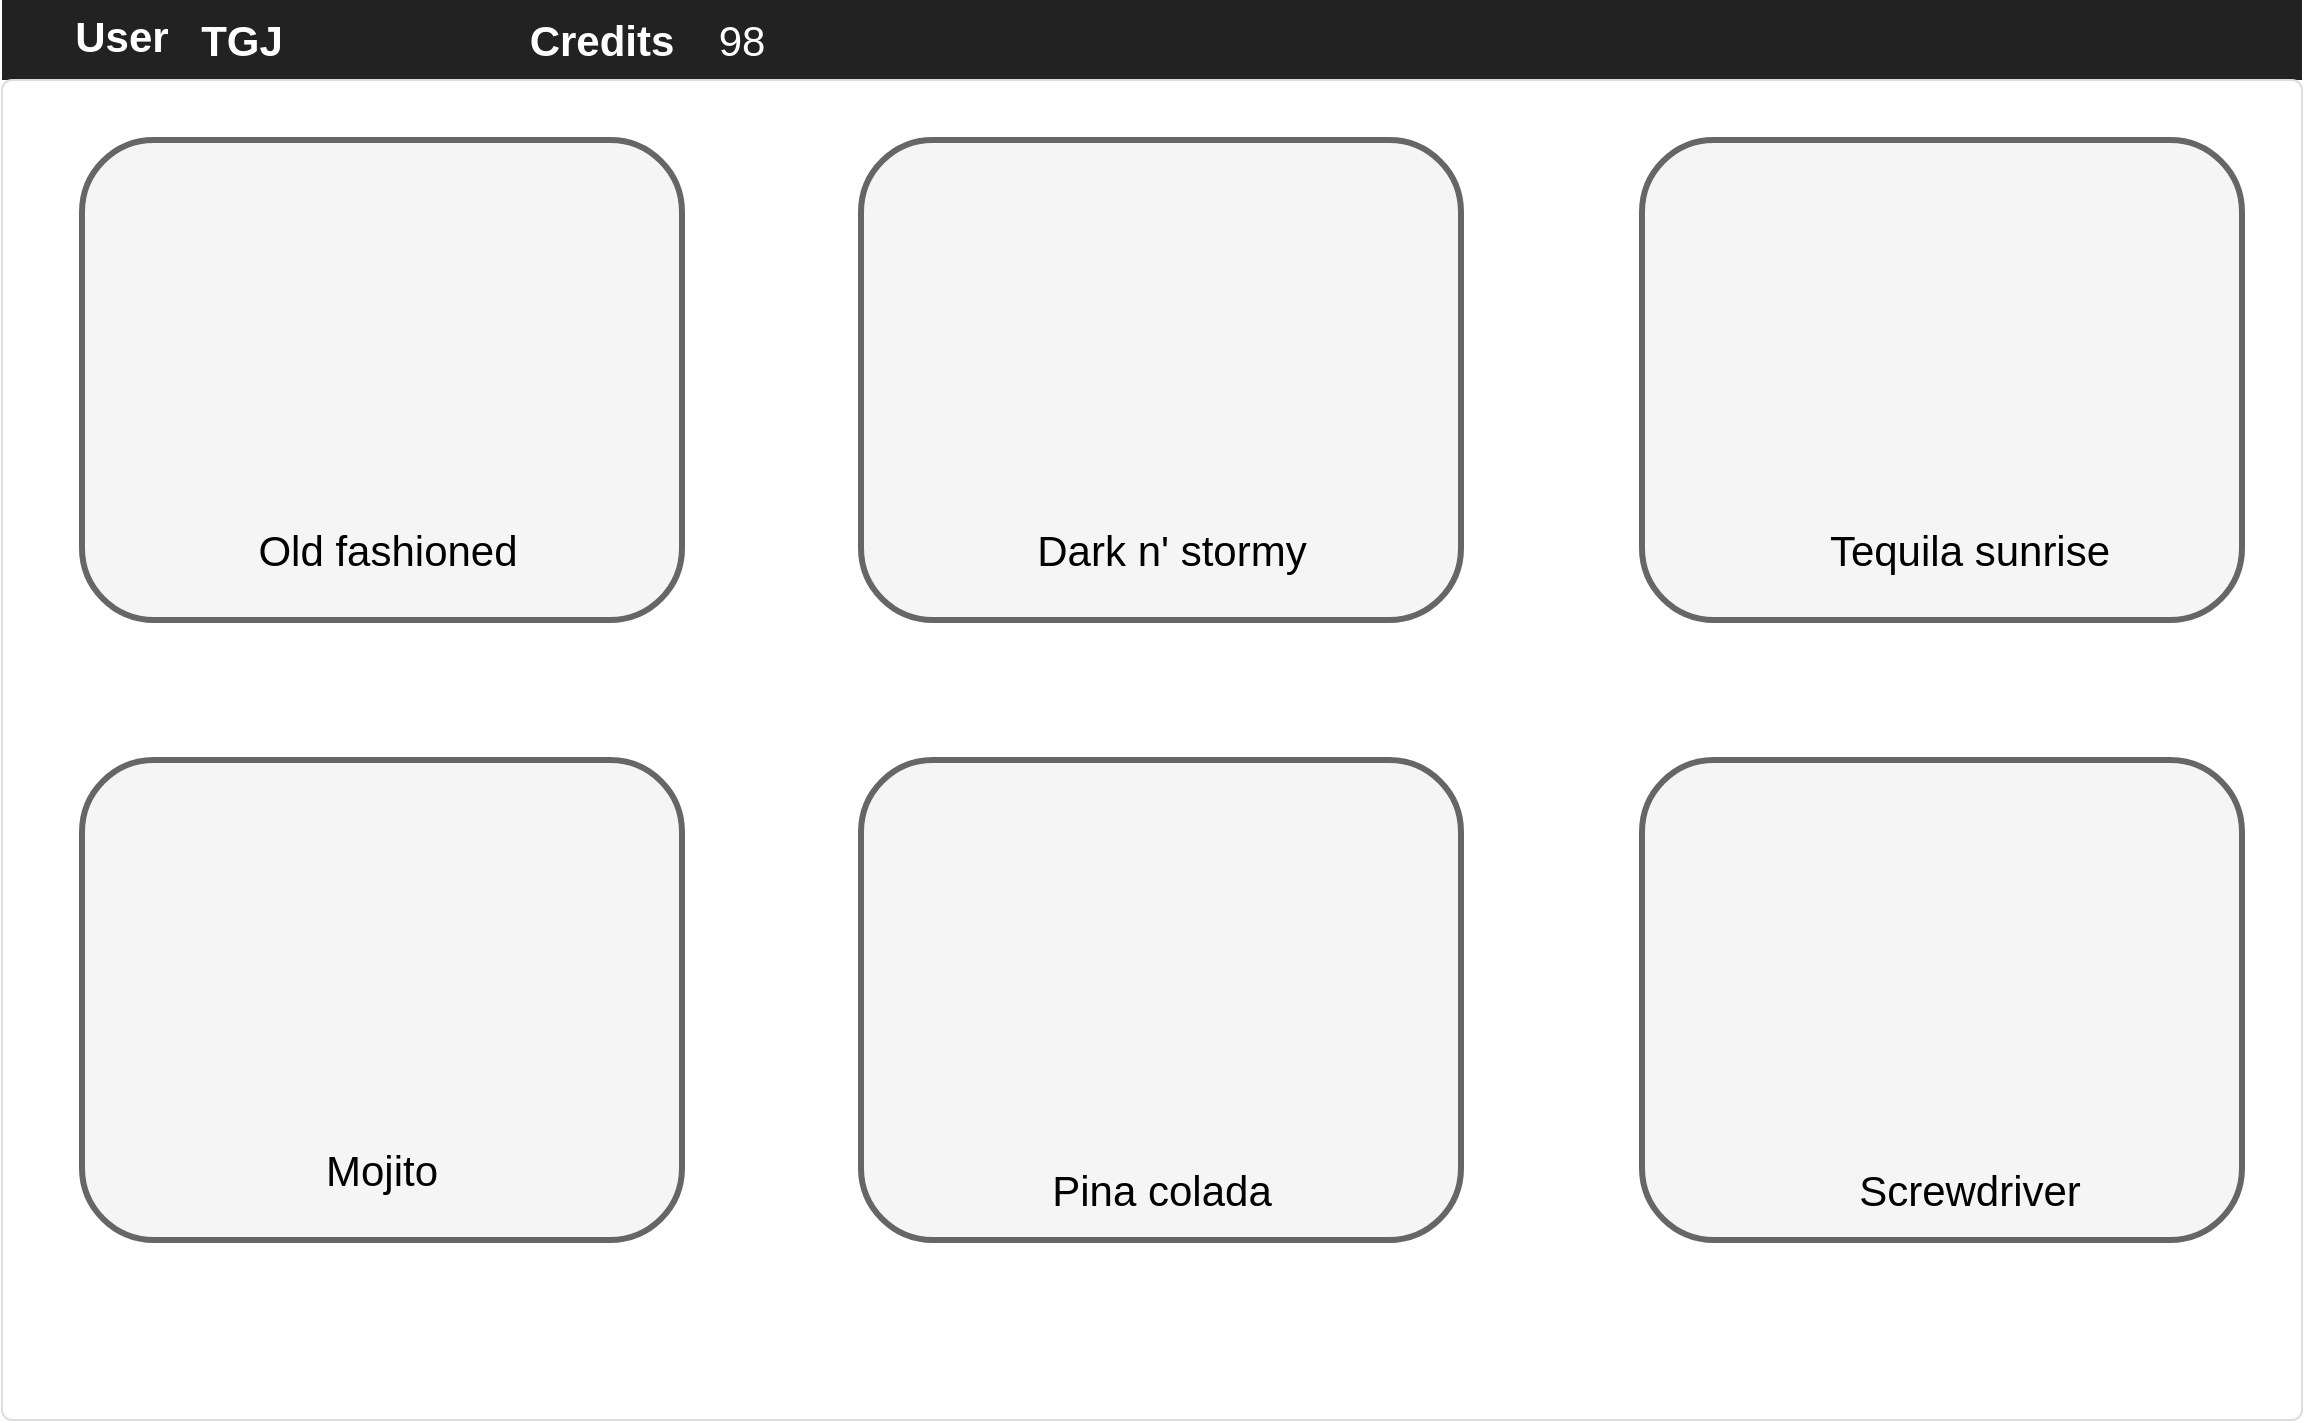 <mxfile version="16.0.0" type="github"><diagram name="Page-1" id="c9db0220-8083-56f3-ca83-edcdcd058819"><mxGraphModel dx="1350" dy="764" grid="1" gridSize="10" guides="1" tooltips="1" connect="1" arrows="1" fold="1" page="1" pageScale="1.5" pageWidth="826" pageHeight="1169" background="#ffffff" math="0" shadow="0"><root><mxCell id="0" style=";html=1;"/><mxCell id="1" style=";html=1;" parent="0"/><mxCell id="3d76a8aef4d5c911-1" value="" style="html=1;shadow=0;dashed=0;shape=mxgraph.bootstrap.rect;fillColor=#222222;strokeColor=none;whiteSpace=wrap;rounded=0;fontSize=12;fontColor=#000000;align=center;" parent="1" vertex="1"><mxGeometry x="40" y="70" width="1150" height="40" as="geometry"/></mxCell><mxCell id="3d76a8aef4d5c911-11" value="" style="html=1;shadow=0;dashed=0;shape=mxgraph.bootstrap.rrect;rSize=5;strokeColor=#dddddd;rounded=0;fontSize=12;align=center;" parent="1" vertex="1"><mxGeometry x="40" y="110" width="1150" height="670" as="geometry"/></mxCell><mxCell id="PIFYBtvp03k6-455TFPj-1" value="&lt;div style=&quot;font-size: 21px&quot;&gt;&lt;font style=&quot;font-size: 21px&quot;&gt;&lt;b&gt;&lt;font style=&quot;font-size: 21px&quot; color=&quot;#FFFFFF&quot;&gt;User&lt;/font&gt;&lt;/b&gt;&lt;/font&gt;&lt;/div&gt;&lt;div style=&quot;font-size: 21px&quot;&gt;&lt;font style=&quot;font-size: 21px&quot;&gt;&lt;b&gt;&lt;font style=&quot;font-size: 21px&quot; color=&quot;#FFFFFF&quot;&gt;&lt;br&gt;&lt;/font&gt;&lt;/b&gt;&lt;/font&gt;&lt;/div&gt;" style="text;html=1;strokeColor=none;fillColor=none;align=center;verticalAlign=middle;whiteSpace=wrap;rounded=0;fontColor=#000000;" parent="1" vertex="1"><mxGeometry x="70" y="86" width="60" height="30" as="geometry"/></mxCell><mxCell id="PIFYBtvp03k6-455TFPj-2" value="&lt;b&gt;TGJ&lt;/b&gt;" style="text;html=1;strokeColor=none;fillColor=none;align=center;verticalAlign=middle;whiteSpace=wrap;rounded=0;labelBackgroundColor=none;fontSize=21;fontColor=#FFFFFF;" parent="1" vertex="1"><mxGeometry x="130" y="75" width="60" height="30" as="geometry"/></mxCell><mxCell id="PIFYBtvp03k6-455TFPj-4" value="&lt;b&gt;Credits&lt;/b&gt;" style="text;html=1;strokeColor=none;fillColor=none;align=center;verticalAlign=middle;whiteSpace=wrap;rounded=0;labelBackgroundColor=none;fontSize=21;fontColor=#FFFFFF;" parent="1" vertex="1"><mxGeometry x="310" y="75" width="60" height="30" as="geometry"/></mxCell><mxCell id="PIFYBtvp03k6-455TFPj-5" value="&lt;div&gt;98&lt;/div&gt;" style="text;html=1;strokeColor=none;fillColor=none;align=center;verticalAlign=middle;whiteSpace=wrap;rounded=0;labelBackgroundColor=none;fontSize=21;fontColor=#FFFFFF;" parent="1" vertex="1"><mxGeometry x="380" y="75" width="60" height="30" as="geometry"/></mxCell><mxCell id="PIFYBtvp03k6-455TFPj-6" value="" style="rounded=1;whiteSpace=wrap;html=1;labelBackgroundColor=none;fontSize=21;fontColor=#333333;fillColor=#f5f5f5;strokeColor=#666666;strokeWidth=3;" parent="1" vertex="1"><mxGeometry x="80" y="140" width="300" height="240" as="geometry"/></mxCell><mxCell id="PIFYBtvp03k6-455TFPj-7" value="" style="rounded=1;whiteSpace=wrap;html=1;labelBackgroundColor=none;fontSize=21;fontColor=#333333;fillColor=#f5f5f5;strokeColor=#666666;strokeWidth=3;" parent="1" vertex="1"><mxGeometry x="469.5" y="140" width="300" height="240" as="geometry"/></mxCell><mxCell id="PIFYBtvp03k6-455TFPj-8" value="" style="rounded=1;whiteSpace=wrap;html=1;labelBackgroundColor=none;fontSize=21;fontColor=#333333;fillColor=#f5f5f5;strokeColor=#666666;strokeWidth=3;" parent="1" vertex="1"><mxGeometry x="860" y="140" width="300" height="240" as="geometry"/></mxCell><mxCell id="PIFYBtvp03k6-455TFPj-9" value="" style="rounded=1;whiteSpace=wrap;html=1;labelBackgroundColor=none;fontSize=21;fontColor=#333333;fillColor=#f5f5f5;strokeColor=#666666;strokeWidth=3;" parent="1" vertex="1"><mxGeometry x="80" y="450" width="300" height="240" as="geometry"/></mxCell><mxCell id="PIFYBtvp03k6-455TFPj-10" value="" style="rounded=1;whiteSpace=wrap;html=1;labelBackgroundColor=none;fontSize=21;fontColor=#333333;fillColor=#f5f5f5;strokeColor=#666666;strokeWidth=3;" parent="1" vertex="1"><mxGeometry x="469.5" y="450" width="300" height="240" as="geometry"/></mxCell><mxCell id="PIFYBtvp03k6-455TFPj-11" value="" style="rounded=1;whiteSpace=wrap;html=1;labelBackgroundColor=none;fontSize=21;fontColor=#333333;fillColor=#f5f5f5;strokeColor=#666666;strokeWidth=3;" parent="1" vertex="1"><mxGeometry x="860" y="450" width="300" height="240" as="geometry"/></mxCell><mxCell id="PIFYBtvp03k6-455TFPj-12" value="" style="shape=image;imageAspect=0;aspect=fixed;verticalLabelPosition=bottom;verticalAlign=top;labelBackgroundColor=none;fontSize=21;fontColor=#FFFFFF;strokeWidth=3;fillColor=#000000;image=https://www.awebtoknow.com/wp-content/uploads/2016/12/americano-cocktail-150x150.png;" parent="1" vertex="1"><mxGeometry x="150" y="160" width="150" height="150" as="geometry"/></mxCell><mxCell id="PIFYBtvp03k6-455TFPj-13" value="" style="shape=image;imageAspect=0;aspect=fixed;verticalLabelPosition=bottom;verticalAlign=top;labelBackgroundColor=none;fontSize=21;fontColor=#FFFFFF;strokeWidth=3;fillColor=#000000;image=https://d3cqmwe6z7cbal.cloudfront.net/wp-content/uploads/2016/09/20213102/cherrycherub-150x144.png;" parent="1" vertex="1"><mxGeometry x="540" y="170" width="150" height="144" as="geometry"/></mxCell><mxCell id="PIFYBtvp03k6-455TFPj-15" value="" style="shape=image;imageAspect=0;aspect=fixed;verticalLabelPosition=bottom;verticalAlign=top;labelBackgroundColor=none;fontSize=21;fontColor=#FFFFFF;strokeWidth=3;fillColor=#000000;image=http://www.mexican.nl/images/thumb_tequila_sunrise.png;" parent="1" vertex="1"><mxGeometry x="980" y="160" width="88" height="160" as="geometry"/></mxCell><mxCell id="PIFYBtvp03k6-455TFPj-16" value="" style="shape=image;imageAspect=0;aspect=fixed;verticalLabelPosition=bottom;verticalAlign=top;labelBackgroundColor=none;fontSize=21;fontColor=#FFFFFF;strokeWidth=3;fillColor=#000000;image=https://external-content.duckduckgo.com/iu/?u=https%3A%2F%2Ftse3.mm.bing.net%2Fth%3Fid%3DOIP.ovF24U87jYerd8ifUkhdkQAAAA%26pid%3DApi&amp;f=1;" parent="1" vertex="1"><mxGeometry x="153" y="460" width="159" height="159" as="geometry"/></mxCell><mxCell id="PIFYBtvp03k6-455TFPj-17" value="" style="shape=image;imageAspect=0;aspect=fixed;verticalLabelPosition=bottom;verticalAlign=top;labelBackgroundColor=none;fontSize=21;fontColor=#FFFFFF;strokeWidth=3;fillColor=#000000;image=https://external-content.duckduckgo.com/iu/?u=https%3A%2F%2Ftse4.mm.bing.net%2Fth%3Fid%3DOIP.Z3bB8rMC40B7_LbwIV7IgAAAAA%26pid%3DApi&amp;f=1;" parent="1" vertex="1"><mxGeometry x="578" y="459" width="112" height="160" as="geometry"/></mxCell><mxCell id="PIFYBtvp03k6-455TFPj-18" value="" style="shape=image;imageAspect=0;aspect=fixed;verticalLabelPosition=bottom;verticalAlign=top;labelBackgroundColor=none;fontSize=21;fontColor=#FFFFFF;strokeWidth=3;fillColor=#000000;image=https://external-content.duckduckgo.com/iu/?u=https%3A%2F%2Ftse3.mm.bing.net%2Fth%3Fid%3DOIP.SetOziitaE3iFWNtfeik8gAAAA%26pid%3DApi&amp;f=1;" parent="1" vertex="1"><mxGeometry x="930" y="470" width="168" height="180" as="geometry"/></mxCell><mxCell id="PIFYBtvp03k6-455TFPj-20" value="Old fashioned" style="text;html=1;strokeColor=none;fillColor=none;align=center;verticalAlign=middle;whiteSpace=wrap;rounded=0;labelBackgroundColor=none;fontSize=21;fontColor=#000000;" parent="1" vertex="1"><mxGeometry x="142.5" y="330" width="180" height="30" as="geometry"/></mxCell><mxCell id="PIFYBtvp03k6-455TFPj-21" value="Dark n' stormy" style="text;html=1;strokeColor=none;fillColor=none;align=center;verticalAlign=middle;whiteSpace=wrap;rounded=0;labelBackgroundColor=none;fontSize=21;fontColor=#000000;" parent="1" vertex="1"><mxGeometry x="550" y="330" width="150" height="30" as="geometry"/></mxCell><mxCell id="PIFYBtvp03k6-455TFPj-22" value="Tequila sunrise" style="text;html=1;strokeColor=none;fillColor=none;align=center;verticalAlign=middle;whiteSpace=wrap;rounded=0;labelBackgroundColor=none;fontSize=21;fontColor=#000000;" parent="1" vertex="1"><mxGeometry x="947" y="330" width="154" height="30" as="geometry"/></mxCell><mxCell id="PIFYBtvp03k6-455TFPj-23" value="&lt;div&gt;Mojito&lt;/div&gt;" style="text;html=1;strokeColor=none;fillColor=none;align=center;verticalAlign=middle;whiteSpace=wrap;rounded=0;labelBackgroundColor=none;fontSize=21;fontColor=#000000;" parent="1" vertex="1"><mxGeometry x="200" y="640" width="60" height="30" as="geometry"/></mxCell><mxCell id="PIFYBtvp03k6-455TFPj-24" value="Pina colada" style="text;html=1;strokeColor=none;fillColor=none;align=center;verticalAlign=middle;whiteSpace=wrap;rounded=0;labelBackgroundColor=none;fontSize=21;fontColor=#000000;" parent="1" vertex="1"><mxGeometry x="550" y="650" width="140" height="30" as="geometry"/></mxCell><mxCell id="PIFYBtvp03k6-455TFPj-25" value="Screwdriver" style="text;html=1;strokeColor=none;fillColor=none;align=center;verticalAlign=middle;whiteSpace=wrap;rounded=0;labelBackgroundColor=none;fontSize=21;fontColor=#000000;" parent="1" vertex="1"><mxGeometry x="967" y="650" width="114" height="30" as="geometry"/></mxCell></root></mxGraphModel></diagram></mxfile>